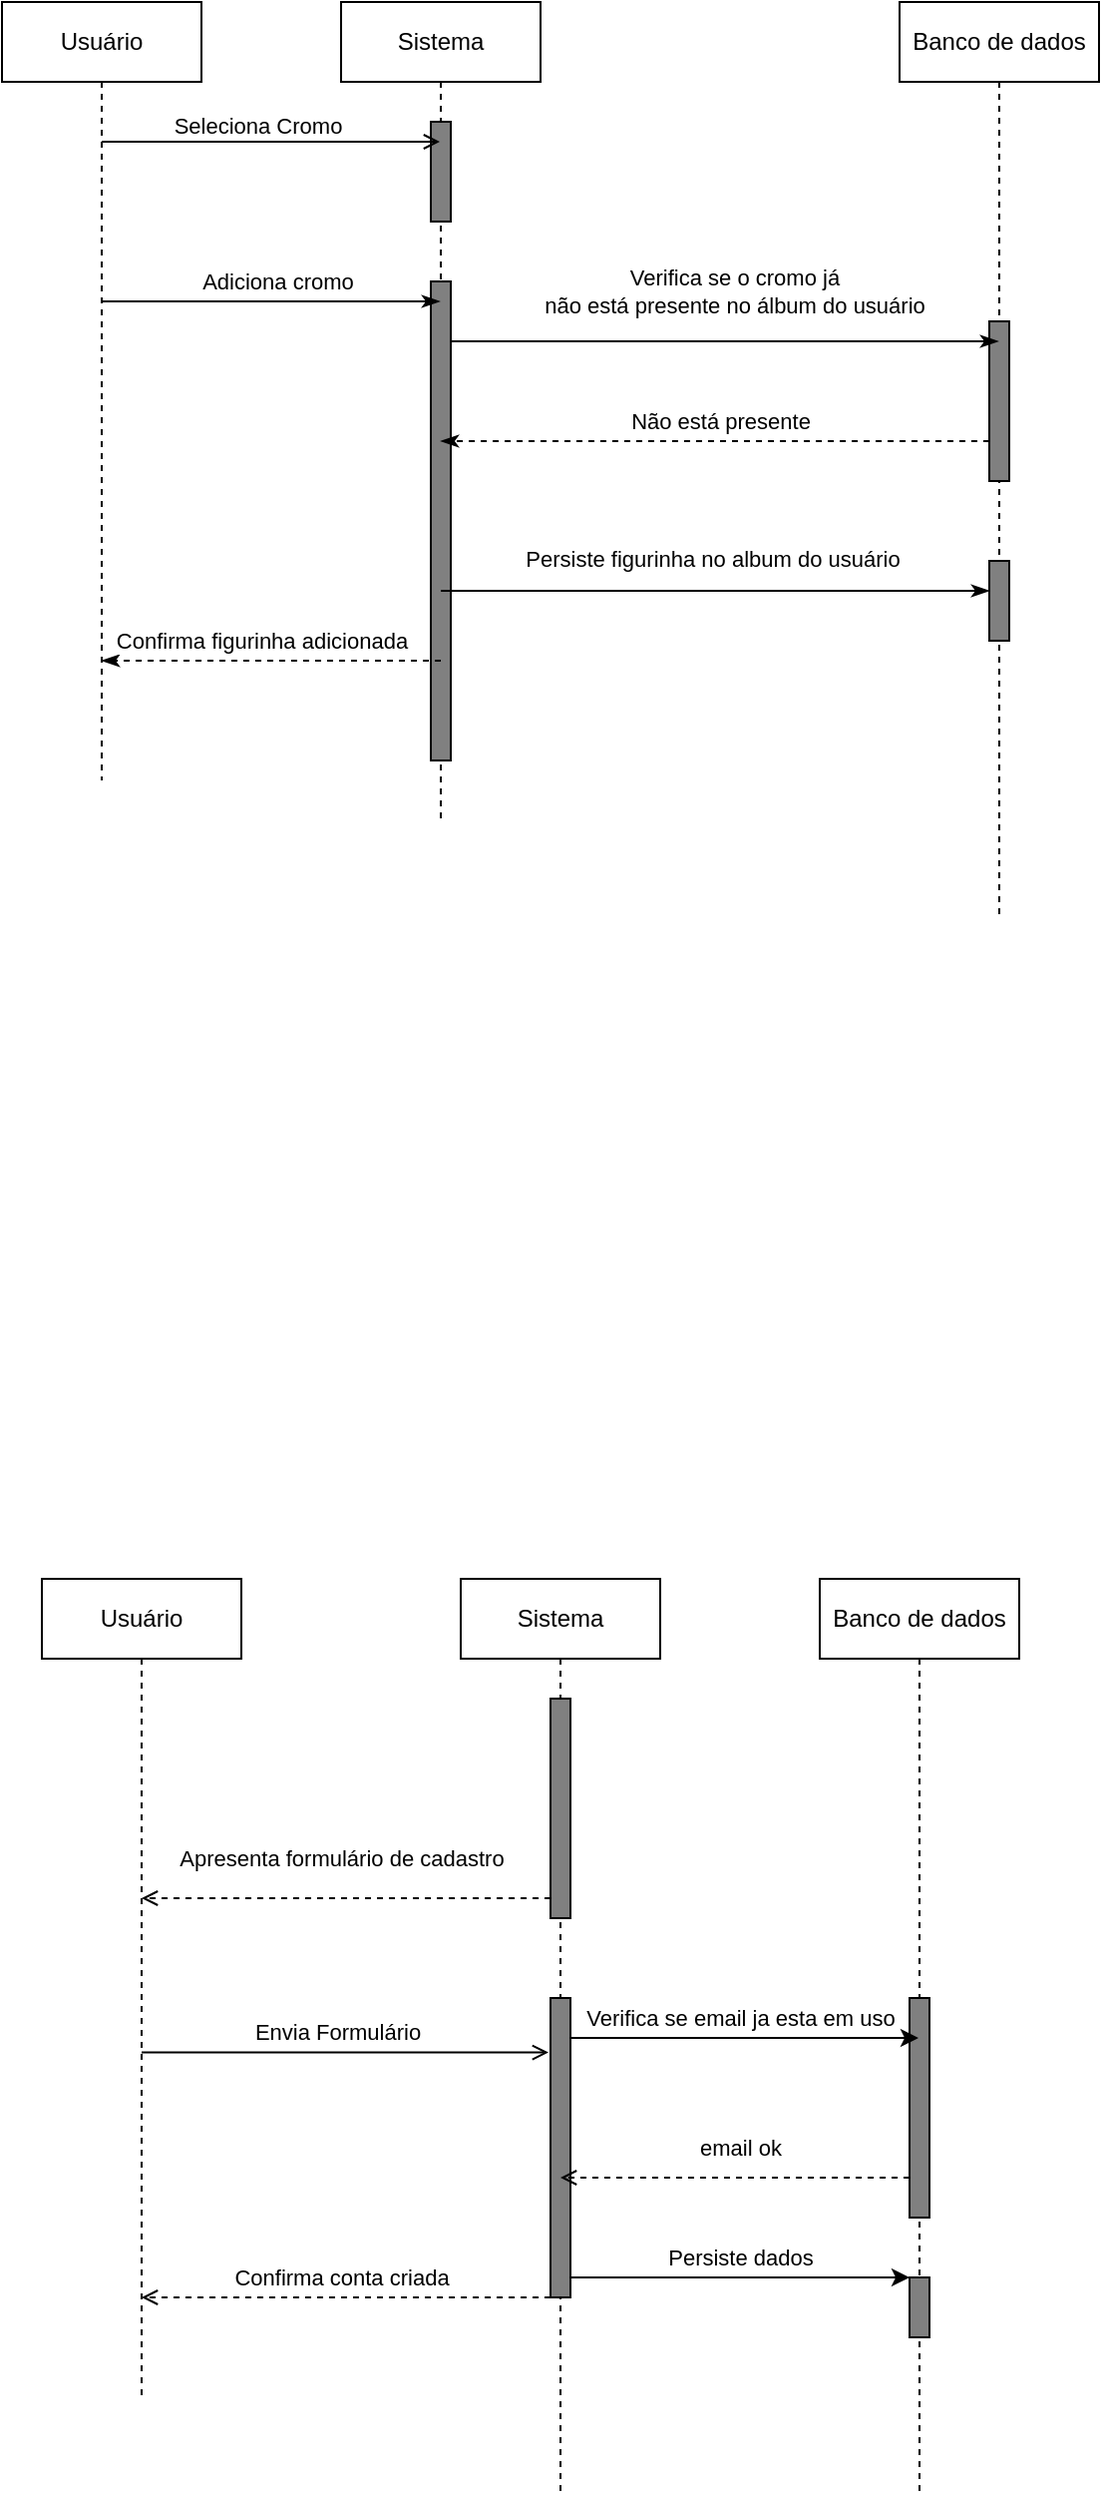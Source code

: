 <mxfile>
    <diagram id="F8h7Tey3ktNMzSNdxR6P" name="Page-1">
        <mxGraphModel dx="1031" dy="774" grid="1" gridSize="10" guides="1" tooltips="1" connect="1" arrows="1" fold="1" page="1" pageScale="1" pageWidth="850" pageHeight="1100" math="0" shadow="0">
            <root>
                <mxCell id="0"/>
                <mxCell id="1" parent="0"/>
                <mxCell id="10" value="Usuário" style="shape=umlLifeline;perimeter=lifelinePerimeter;whiteSpace=wrap;html=1;container=1;collapsible=0;recursiveResize=0;outlineConnect=0;" vertex="1" parent="1">
                    <mxGeometry x="100" y="130" width="100" height="390" as="geometry"/>
                </mxCell>
                <mxCell id="20" value="Sistema" style="shape=umlLifeline;perimeter=lifelinePerimeter;whiteSpace=wrap;html=1;container=1;collapsible=0;recursiveResize=0;outlineConnect=0;" vertex="1" parent="1">
                    <mxGeometry x="270" y="130" width="100" height="410" as="geometry"/>
                </mxCell>
                <mxCell id="22" value="" style="html=1;points=[];perimeter=orthogonalPerimeter;fillColor=#808080;" vertex="1" parent="20">
                    <mxGeometry x="45" y="60" width="10" height="50" as="geometry"/>
                </mxCell>
                <mxCell id="48" value="" style="html=1;points=[];perimeter=orthogonalPerimeter;fillColor=#808080;" vertex="1" parent="20">
                    <mxGeometry x="45" y="140" width="10" height="240" as="geometry"/>
                </mxCell>
                <mxCell id="21" value="Seleciona Cromo" style="edgeStyle=none;html=1;endArrow=open;endFill=0;" edge="1" parent="1" source="10" target="20">
                    <mxGeometry x="-0.088" y="8" relative="1" as="geometry">
                        <mxPoint x="155" y="213.4" as="sourcePoint"/>
                        <Array as="points">
                            <mxPoint x="190" y="200"/>
                            <mxPoint x="270" y="200"/>
                        </Array>
                        <mxPoint as="offset"/>
                    </mxGeometry>
                </mxCell>
                <mxCell id="24" value="Usuário" style="shape=umlLifeline;perimeter=lifelinePerimeter;whiteSpace=wrap;html=1;container=1;collapsible=0;recursiveResize=0;outlineConnect=0;" vertex="1" parent="1">
                    <mxGeometry x="120" y="920" width="100" height="410" as="geometry"/>
                </mxCell>
                <mxCell id="26" value="Sistema" style="shape=umlLifeline;perimeter=lifelinePerimeter;whiteSpace=wrap;html=1;container=1;collapsible=0;recursiveResize=0;outlineConnect=0;" vertex="1" parent="1">
                    <mxGeometry x="330" y="920" width="100" height="460" as="geometry"/>
                </mxCell>
                <mxCell id="27" value="" style="html=1;points=[];perimeter=orthogonalPerimeter;fillColor=#808080;" vertex="1" parent="26">
                    <mxGeometry x="45" y="60" width="10" height="110" as="geometry"/>
                </mxCell>
                <mxCell id="39" style="edgeStyle=none;rounded=0;html=1;dashed=1;endArrow=open;endFill=0;" edge="1" parent="26" source="32" target="26">
                    <mxGeometry relative="1" as="geometry"/>
                </mxCell>
                <mxCell id="32" value="" style="html=1;points=[];perimeter=orthogonalPerimeter;fillColor=#808080;" vertex="1" parent="26">
                    <mxGeometry x="45" y="210" width="10" height="150" as="geometry"/>
                </mxCell>
                <mxCell id="31" value="Apresenta formulário de cadastro" style="edgeStyle=none;html=1;dashed=1;endArrow=open;endFill=0;" edge="1" parent="1" source="27" target="24">
                    <mxGeometry x="0.022" y="-20" relative="1" as="geometry">
                        <Array as="points">
                            <mxPoint x="270" y="1080"/>
                        </Array>
                        <mxPoint as="offset"/>
                    </mxGeometry>
                </mxCell>
                <mxCell id="33" value="Envia Formulário&lt;br&gt;" style="edgeStyle=none;html=1;entryX=-0.1;entryY=0.182;entryDx=0;entryDy=0;entryPerimeter=0;rounded=0;endArrow=open;endFill=0;" edge="1" parent="1" source="24" target="32">
                    <mxGeometry x="-0.045" y="10" relative="1" as="geometry">
                        <mxPoint x="175" y="1167.3" as="sourcePoint"/>
                        <mxPoint as="offset"/>
                    </mxGeometry>
                </mxCell>
                <mxCell id="34" value="Banco de dados" style="shape=umlLifeline;perimeter=lifelinePerimeter;whiteSpace=wrap;html=1;container=1;collapsible=0;recursiveResize=0;outlineConnect=0;" vertex="1" parent="1">
                    <mxGeometry x="510" y="920" width="100" height="460" as="geometry"/>
                </mxCell>
                <mxCell id="36" value="" style="html=1;points=[];perimeter=orthogonalPerimeter;fillColor=#808080;" vertex="1" parent="34">
                    <mxGeometry x="45" y="210" width="10" height="110" as="geometry"/>
                </mxCell>
                <mxCell id="40" value="" style="html=1;points=[];perimeter=orthogonalPerimeter;fillColor=#808080;" vertex="1" parent="34">
                    <mxGeometry x="45" y="350" width="10" height="30" as="geometry"/>
                </mxCell>
                <mxCell id="37" value="Verifica se email ja esta em uso" style="edgeStyle=none;rounded=0;html=1;" edge="1" parent="1" source="32" target="34">
                    <mxGeometry x="-0.026" y="10" relative="1" as="geometry">
                        <Array as="points">
                            <mxPoint x="480" y="1150"/>
                        </Array>
                        <mxPoint as="offset"/>
                    </mxGeometry>
                </mxCell>
                <mxCell id="38" value="email ok" style="edgeStyle=none;rounded=0;html=1;endArrow=open;endFill=0;dashed=1;" edge="1" parent="1" source="36" target="26">
                    <mxGeometry x="-0.031" y="-15" relative="1" as="geometry">
                        <Array as="points">
                            <mxPoint x="470" y="1220"/>
                        </Array>
                        <mxPoint as="offset"/>
                    </mxGeometry>
                </mxCell>
                <mxCell id="41" value="Persiste dados" style="edgeStyle=none;rounded=0;html=1;endArrow=classic;endFill=1;" edge="1" parent="1" source="32" target="40">
                    <mxGeometry y="10" relative="1" as="geometry">
                        <mxPoint as="offset"/>
                    </mxGeometry>
                </mxCell>
                <mxCell id="42" value="Confirma conta criada&lt;br&gt;" style="edgeStyle=none;rounded=0;html=1;endArrow=open;endFill=0;startArrow=none;startFill=0;dashed=1;" edge="1" parent="1" source="32" target="24">
                    <mxGeometry x="0.022" y="-10" relative="1" as="geometry">
                        <Array as="points">
                            <mxPoint x="260" y="1280"/>
                        </Array>
                        <mxPoint as="offset"/>
                    </mxGeometry>
                </mxCell>
                <mxCell id="49" value="Adiciona cromo" style="edgeStyle=none;rounded=0;html=1;startArrow=none;startFill=0;endArrow=classicThin;endFill=1;" edge="1" parent="1" source="10" target="20">
                    <mxGeometry x="0.033" y="10" relative="1" as="geometry">
                        <mxPoint x="155" y="300" as="sourcePoint"/>
                        <Array as="points">
                            <mxPoint x="240" y="280"/>
                        </Array>
                        <mxPoint as="offset"/>
                    </mxGeometry>
                </mxCell>
                <mxCell id="50" value="Banco de dados" style="shape=umlLifeline;perimeter=lifelinePerimeter;whiteSpace=wrap;html=1;container=1;collapsible=0;recursiveResize=0;outlineConnect=0;" vertex="1" parent="1">
                    <mxGeometry x="550" y="130" width="100" height="460" as="geometry"/>
                </mxCell>
                <mxCell id="53" value="" style="html=1;points=[];perimeter=orthogonalPerimeter;fillColor=#808080;" vertex="1" parent="50">
                    <mxGeometry x="45" y="160" width="10" height="80" as="geometry"/>
                </mxCell>
                <mxCell id="57" value="" style="html=1;points=[];perimeter=orthogonalPerimeter;fillColor=#808080;" vertex="1" parent="50">
                    <mxGeometry x="45" y="280" width="10" height="40" as="geometry"/>
                </mxCell>
                <mxCell id="54" value="Verifica se o cromo já&lt;br&gt;não está presente no álbum do usuário" style="edgeStyle=none;rounded=0;html=1;startArrow=none;startFill=0;endArrow=classicThin;endFill=1;" edge="1" parent="1" source="48" target="50">
                    <mxGeometry x="0.03" y="25" relative="1" as="geometry">
                        <Array as="points">
                            <mxPoint x="480" y="300"/>
                        </Array>
                        <mxPoint as="offset"/>
                    </mxGeometry>
                </mxCell>
                <mxCell id="56" value="Não está presente" style="edgeStyle=none;rounded=0;html=1;startArrow=none;startFill=0;endArrow=classicThin;endFill=1;dashed=1;" edge="1" parent="1" source="53" target="20">
                    <mxGeometry x="-0.02" y="-10" relative="1" as="geometry">
                        <Array as="points">
                            <mxPoint x="450" y="350"/>
                        </Array>
                        <mxPoint as="offset"/>
                    </mxGeometry>
                </mxCell>
                <mxCell id="58" value="Persiste figurinha no album do usuário" style="edgeStyle=none;rounded=0;html=1;startArrow=none;startFill=0;endArrow=classicThin;endFill=1;entryX=0;entryY=0.375;entryDx=0;entryDy=0;entryPerimeter=0;" edge="1" parent="1" source="20" target="57">
                    <mxGeometry x="-0.014" y="16" relative="1" as="geometry">
                        <mxPoint x="335" y="310" as="sourcePoint"/>
                        <mxPoint x="609.5" y="310" as="targetPoint"/>
                        <Array as="points"/>
                        <mxPoint as="offset"/>
                    </mxGeometry>
                </mxCell>
                <mxCell id="59" value="Confirma figurinha adicionada" style="rounded=0;html=1;startArrow=none;startFill=0;endArrow=classicThin;endFill=1;dashed=1;" edge="1" parent="1">
                    <mxGeometry x="0.059" y="-10" relative="1" as="geometry">
                        <mxPoint x="320" y="460" as="sourcePoint"/>
                        <mxPoint x="150" y="460" as="targetPoint"/>
                        <Array as="points">
                            <mxPoint x="180.5" y="460"/>
                        </Array>
                        <mxPoint as="offset"/>
                    </mxGeometry>
                </mxCell>
            </root>
        </mxGraphModel>
    </diagram>
</mxfile>